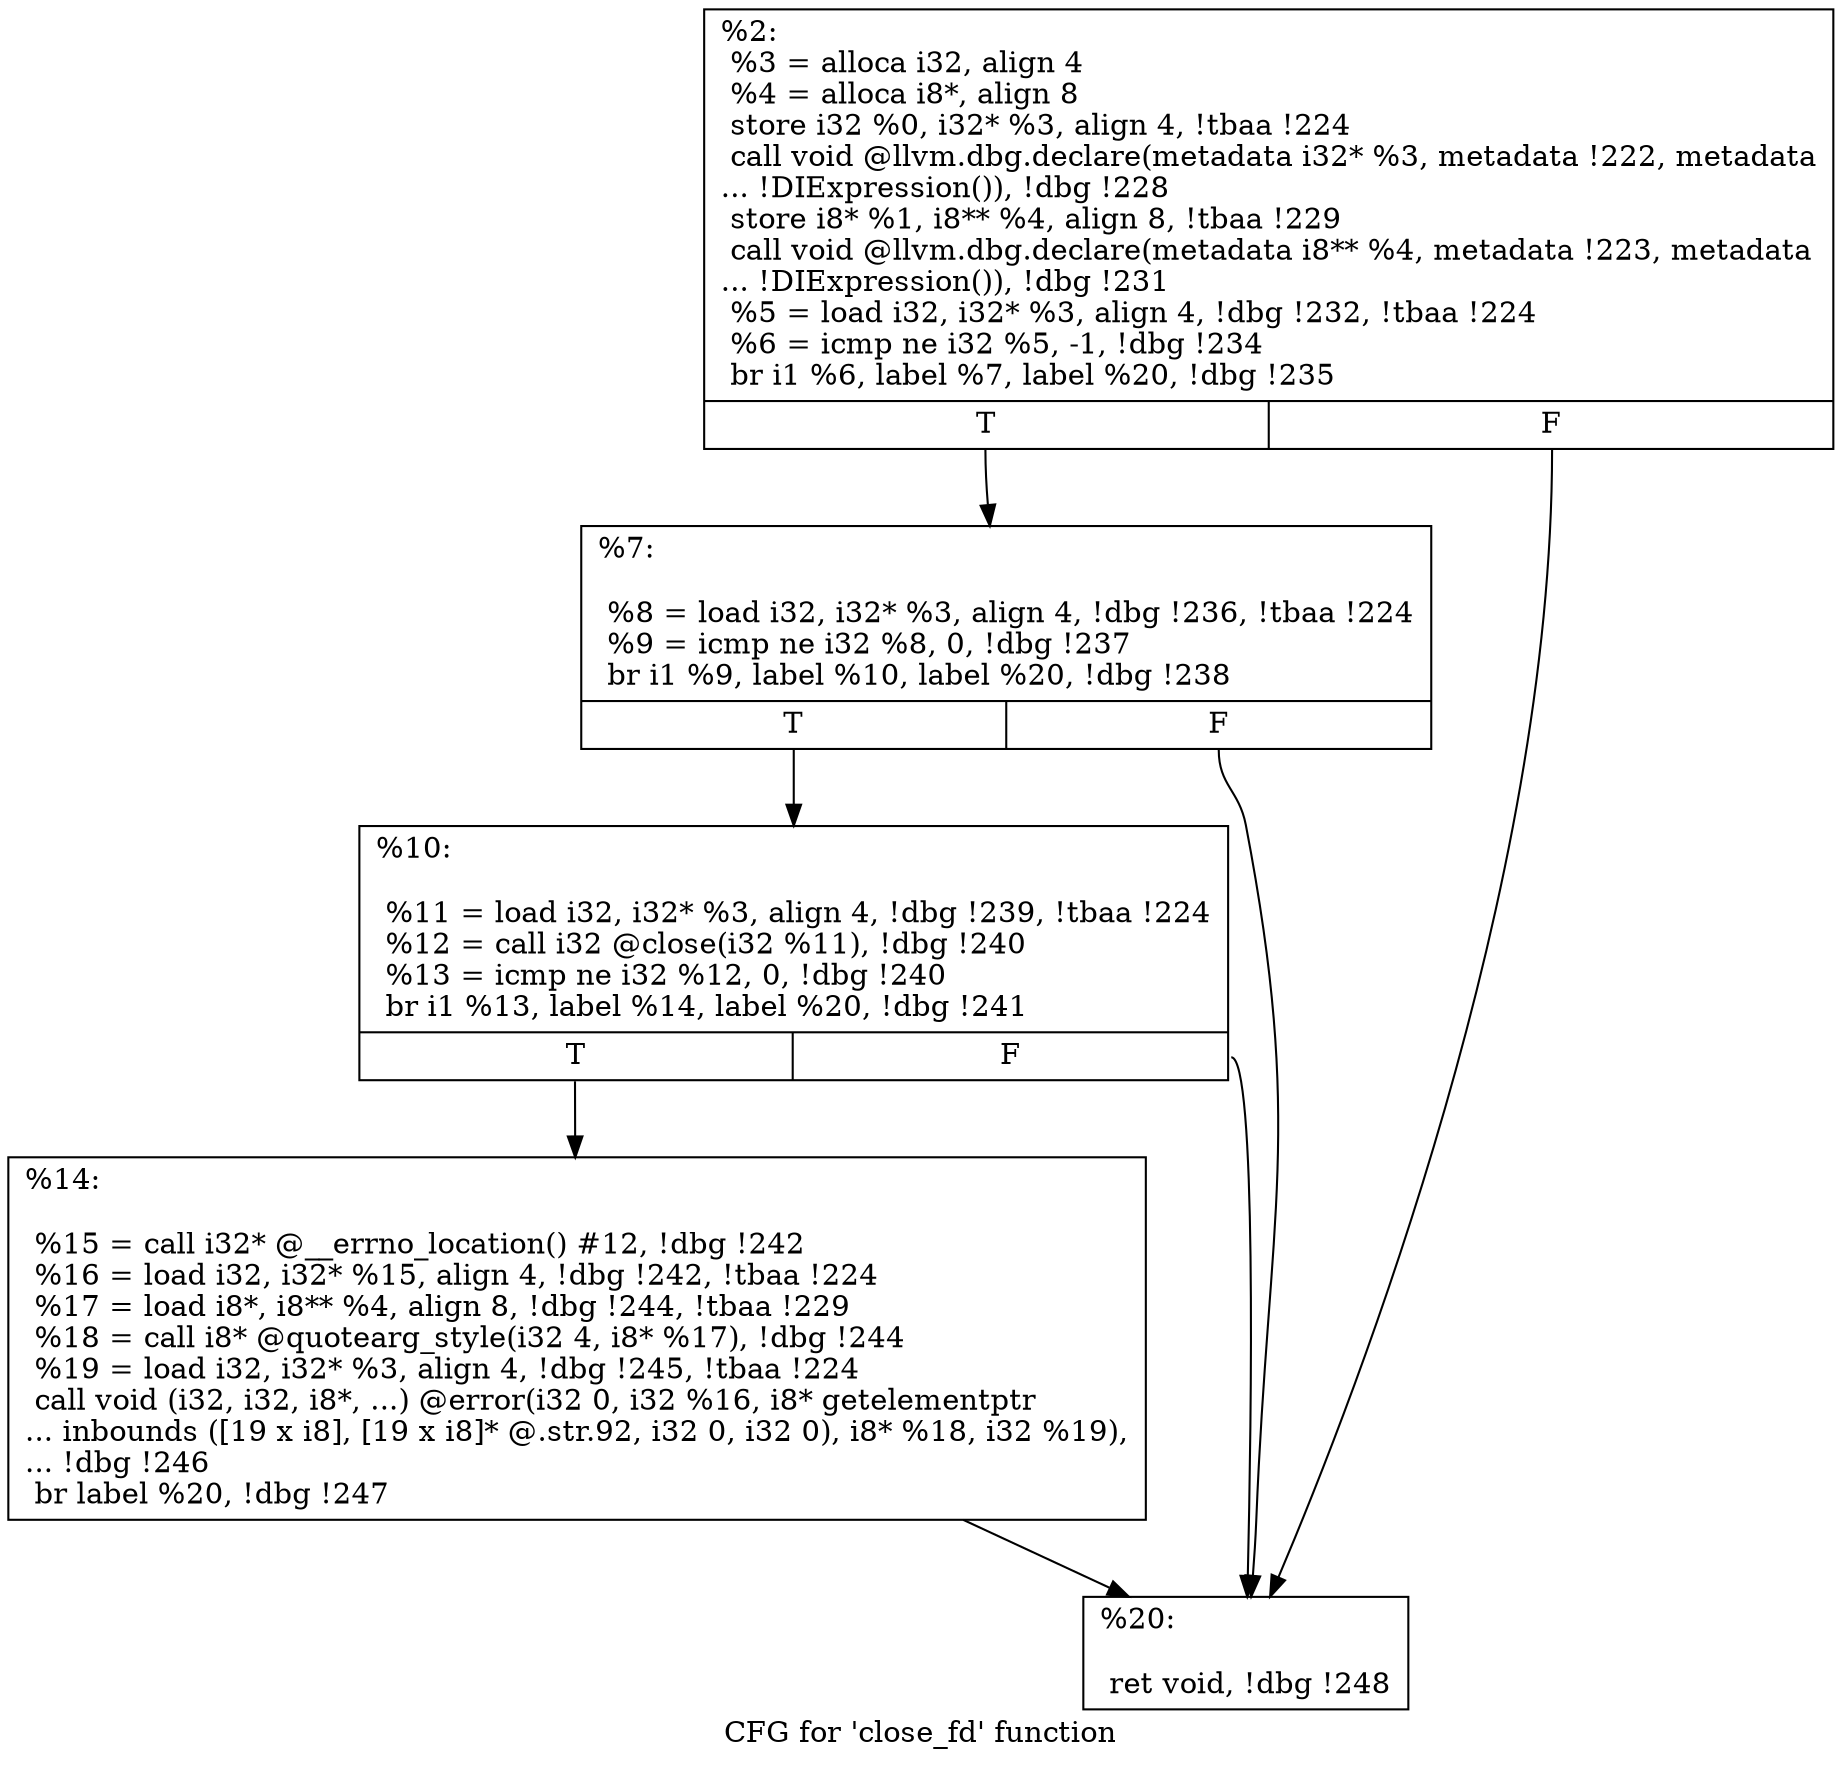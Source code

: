 digraph "CFG for 'close_fd' function" {
	label="CFG for 'close_fd' function";

	Node0x144d090 [shape=record,label="{%2:\l  %3 = alloca i32, align 4\l  %4 = alloca i8*, align 8\l  store i32 %0, i32* %3, align 4, !tbaa !224\l  call void @llvm.dbg.declare(metadata i32* %3, metadata !222, metadata\l... !DIExpression()), !dbg !228\l  store i8* %1, i8** %4, align 8, !tbaa !229\l  call void @llvm.dbg.declare(metadata i8** %4, metadata !223, metadata\l... !DIExpression()), !dbg !231\l  %5 = load i32, i32* %3, align 4, !dbg !232, !tbaa !224\l  %6 = icmp ne i32 %5, -1, !dbg !234\l  br i1 %6, label %7, label %20, !dbg !235\l|{<s0>T|<s1>F}}"];
	Node0x144d090:s0 -> Node0x144eb20;
	Node0x144d090:s1 -> Node0x144ec10;
	Node0x144eb20 [shape=record,label="{%7:\l\l  %8 = load i32, i32* %3, align 4, !dbg !236, !tbaa !224\l  %9 = icmp ne i32 %8, 0, !dbg !237\l  br i1 %9, label %10, label %20, !dbg !238\l|{<s0>T|<s1>F}}"];
	Node0x144eb20:s0 -> Node0x144eb70;
	Node0x144eb20:s1 -> Node0x144ec10;
	Node0x144eb70 [shape=record,label="{%10:\l\l  %11 = load i32, i32* %3, align 4, !dbg !239, !tbaa !224\l  %12 = call i32 @close(i32 %11), !dbg !240\l  %13 = icmp ne i32 %12, 0, !dbg !240\l  br i1 %13, label %14, label %20, !dbg !241\l|{<s0>T|<s1>F}}"];
	Node0x144eb70:s0 -> Node0x144ebc0;
	Node0x144eb70:s1 -> Node0x144ec10;
	Node0x144ebc0 [shape=record,label="{%14:\l\l  %15 = call i32* @__errno_location() #12, !dbg !242\l  %16 = load i32, i32* %15, align 4, !dbg !242, !tbaa !224\l  %17 = load i8*, i8** %4, align 8, !dbg !244, !tbaa !229\l  %18 = call i8* @quotearg_style(i32 4, i8* %17), !dbg !244\l  %19 = load i32, i32* %3, align 4, !dbg !245, !tbaa !224\l  call void (i32, i32, i8*, ...) @error(i32 0, i32 %16, i8* getelementptr\l... inbounds ([19 x i8], [19 x i8]* @.str.92, i32 0, i32 0), i8* %18, i32 %19),\l... !dbg !246\l  br label %20, !dbg !247\l}"];
	Node0x144ebc0 -> Node0x144ec10;
	Node0x144ec10 [shape=record,label="{%20:\l\l  ret void, !dbg !248\l}"];
}
